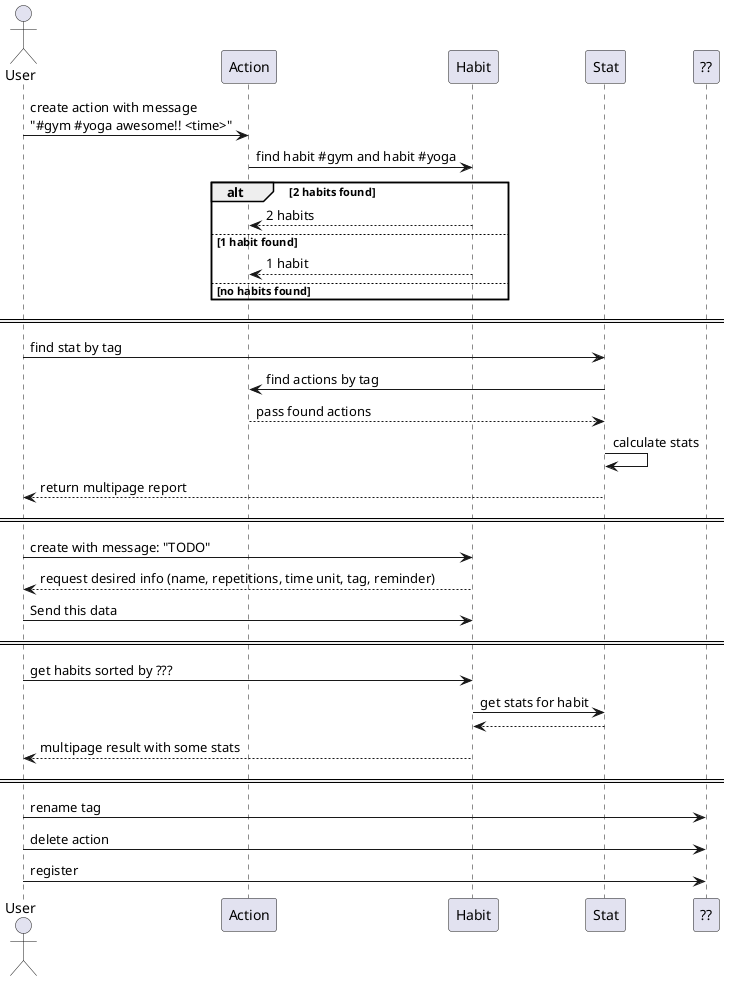 @startuml

' Habit = tag and repetitions per time period
actor User

User -> Action: create action with message \n"#gym #yoga awesome!! <time>"
Action -> Habit: find habit #gym and habit #yoga
alt 2 habits found
    Habit --> Action: 2 habits
else 1 habit found
    Habit --> Action: 1 habit
else no habits found
end

' Habit may or may not have multiple tags
====
User -> Stat: find stat by tag
Stat -> Action: find actions by tag
Action --> Stat: pass found actions
Stat -> Stat: calculate stats
Stat --> User: return multipage report
====
User -> Habit: create with message: "TODO"
Habit --> User: request desired info (name, repetitions, time unit, tag, reminder)
User -> Habit:Send this data
====
User -> Habit: get habits sorted by ???
Habit -> Stat: get stats for habit
Stat --> Habit
Habit --> User: multipage result with some stats
====
User -> "??": rename tag
User -> "??": delete action
User -> "??": register
@enduml